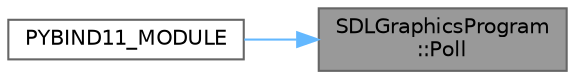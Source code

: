 digraph "SDLGraphicsProgram::Poll"
{
 // LATEX_PDF_SIZE
  bgcolor="transparent";
  edge [fontname=Helvetica,fontsize=10,labelfontname=Helvetica,labelfontsize=10];
  node [fontname=Helvetica,fontsize=10,shape=box,height=0.2,width=0.4];
  rankdir="RL";
  Node1 [id="Node000001",label="SDLGraphicsProgram\l::Poll",height=0.2,width=0.4,color="gray40", fillcolor="grey60", style="filled", fontcolor="black",tooltip=" "];
  Node1 -> Node2 [id="edge1_Node000001_Node000002",dir="back",color="steelblue1",style="solid",tooltip=" "];
  Node2 [id="Node000002",label="PYBIND11_MODULE",height=0.2,width=0.4,color="grey40", fillcolor="white", style="filled",URL="$bindings_8cpp.html#a7055eab01d08d97ed2dd849c3e02cda7",tooltip=" "];
}
